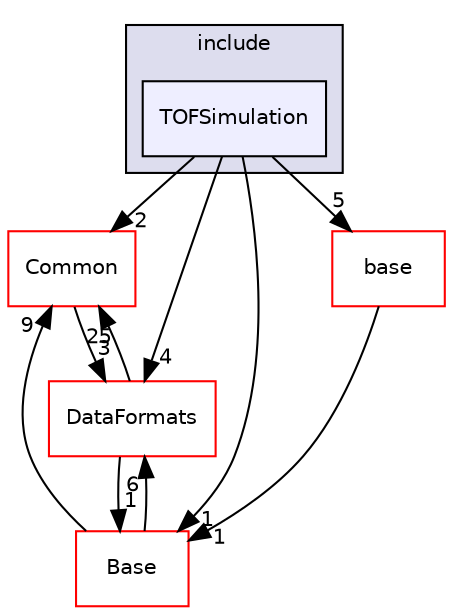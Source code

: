 digraph "/home/travis/build/AliceO2Group/AliceO2/Detectors/TOF/simulation/include/TOFSimulation" {
  bgcolor=transparent;
  compound=true
  node [ fontsize="10", fontname="Helvetica"];
  edge [ labelfontsize="10", labelfontname="Helvetica"];
  subgraph clusterdir_4d55c0327ef0082eaebc074a5f8651c4 {
    graph [ bgcolor="#ddddee", pencolor="black", label="include" fontname="Helvetica", fontsize="10", URL="dir_4d55c0327ef0082eaebc074a5f8651c4.html"]
  dir_05b755f4aad1a591457874b9e4739708 [shape=box, label="TOFSimulation", style="filled", fillcolor="#eeeeff", pencolor="black", URL="dir_05b755f4aad1a591457874b9e4739708.html"];
  }
  dir_4ab6b4cc6a7edbff49100e9123df213f [shape=box label="Common" color="red" URL="dir_4ab6b4cc6a7edbff49100e9123df213f.html"];
  dir_37c90836491b695b472bf98d1be8336b [shape=box label="Base" color="red" URL="dir_37c90836491b695b472bf98d1be8336b.html"];
  dir_0189f3ad6abecd72f822a0c3914f12b2 [shape=box label="base" color="red" URL="dir_0189f3ad6abecd72f822a0c3914f12b2.html"];
  dir_2171f7ec022c5423887b07c69b2f5b48 [shape=box label="DataFormats" color="red" URL="dir_2171f7ec022c5423887b07c69b2f5b48.html"];
  dir_4ab6b4cc6a7edbff49100e9123df213f->dir_2171f7ec022c5423887b07c69b2f5b48 [headlabel="3", labeldistance=1.5 headhref="dir_000016_000054.html"];
  dir_37c90836491b695b472bf98d1be8336b->dir_4ab6b4cc6a7edbff49100e9123df213f [headlabel="9", labeldistance=1.5 headhref="dir_000157_000016.html"];
  dir_37c90836491b695b472bf98d1be8336b->dir_2171f7ec022c5423887b07c69b2f5b48 [headlabel="6", labeldistance=1.5 headhref="dir_000157_000054.html"];
  dir_0189f3ad6abecd72f822a0c3914f12b2->dir_37c90836491b695b472bf98d1be8336b [headlabel="1", labeldistance=1.5 headhref="dir_000228_000157.html"];
  dir_05b755f4aad1a591457874b9e4739708->dir_4ab6b4cc6a7edbff49100e9123df213f [headlabel="2", labeldistance=1.5 headhref="dir_000189_000016.html"];
  dir_05b755f4aad1a591457874b9e4739708->dir_37c90836491b695b472bf98d1be8336b [headlabel="1", labeldistance=1.5 headhref="dir_000189_000157.html"];
  dir_05b755f4aad1a591457874b9e4739708->dir_0189f3ad6abecd72f822a0c3914f12b2 [headlabel="5", labeldistance=1.5 headhref="dir_000189_000228.html"];
  dir_05b755f4aad1a591457874b9e4739708->dir_2171f7ec022c5423887b07c69b2f5b48 [headlabel="4", labeldistance=1.5 headhref="dir_000189_000054.html"];
  dir_2171f7ec022c5423887b07c69b2f5b48->dir_4ab6b4cc6a7edbff49100e9123df213f [headlabel="25", labeldistance=1.5 headhref="dir_000054_000016.html"];
  dir_2171f7ec022c5423887b07c69b2f5b48->dir_37c90836491b695b472bf98d1be8336b [headlabel="1", labeldistance=1.5 headhref="dir_000054_000157.html"];
}
